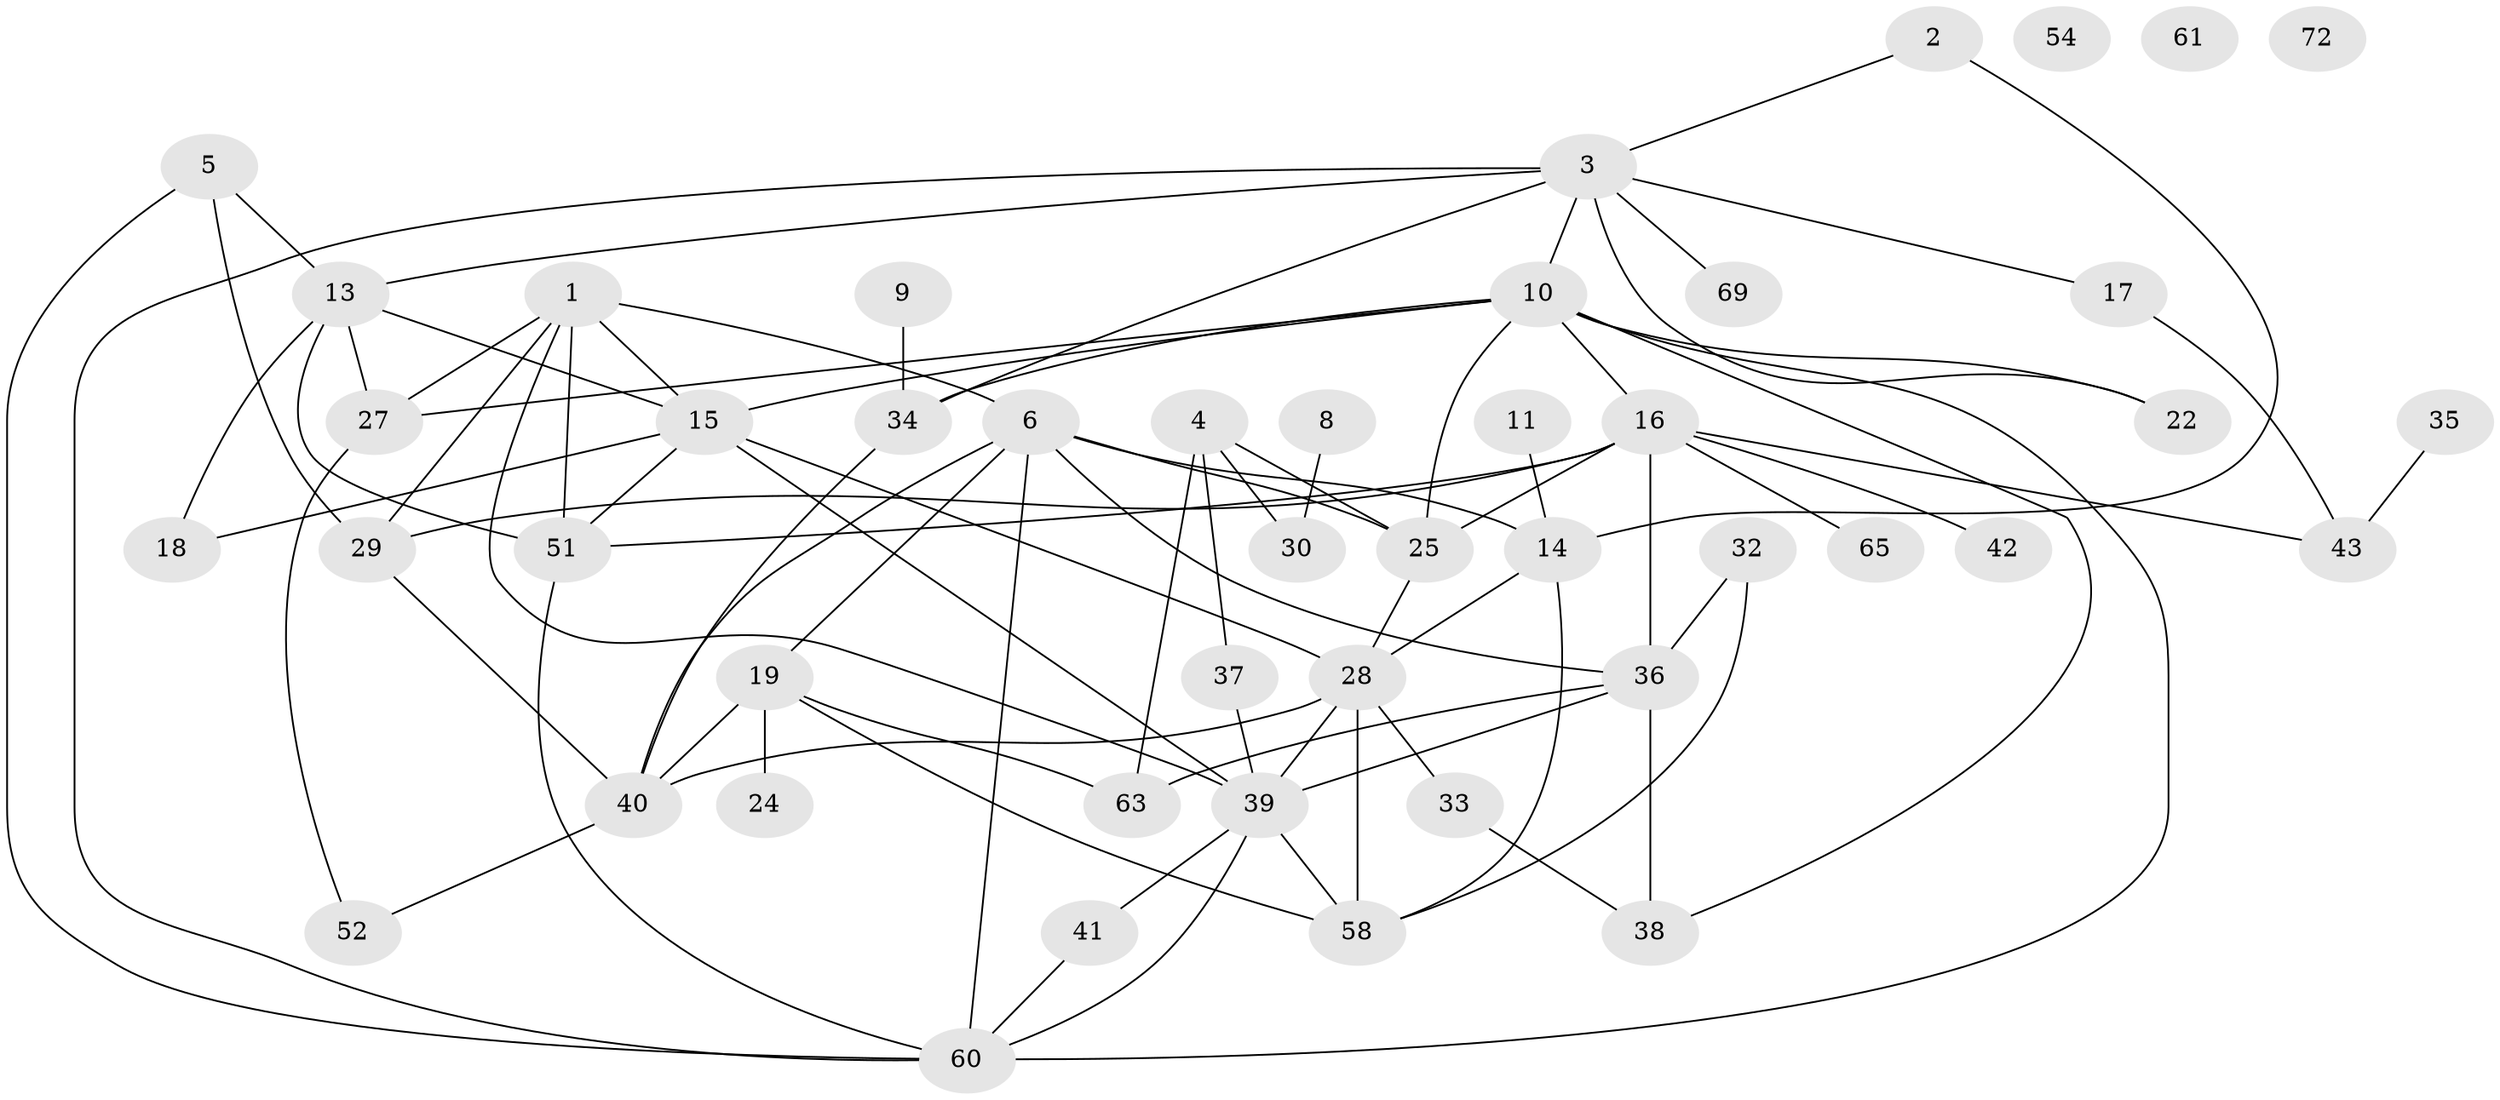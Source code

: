 // original degree distribution, {5: 0.125, 2: 0.19444444444444445, 6: 0.06944444444444445, 3: 0.2777777777777778, 1: 0.16666666666666666, 4: 0.125, 7: 0.013888888888888888, 0: 0.027777777777777776}
// Generated by graph-tools (version 1.1) at 2025/41/03/06/25 10:41:21]
// undirected, 46 vertices, 83 edges
graph export_dot {
graph [start="1"]
  node [color=gray90,style=filled];
  1 [super="+7"];
  2;
  3 [super="+31"];
  4 [super="+21"];
  5;
  6 [super="+45"];
  8;
  9;
  10 [super="+12"];
  11;
  13 [super="+50"];
  14 [super="+59"];
  15 [super="+20"];
  16 [super="+23"];
  17;
  18;
  19 [super="+26"];
  22;
  24;
  25;
  27 [super="+44"];
  28 [super="+53"];
  29 [super="+68"];
  30 [super="+64"];
  32;
  33 [super="+47"];
  34 [super="+49"];
  35;
  36 [super="+48"];
  37 [super="+57"];
  38 [super="+55"];
  39 [super="+67"];
  40 [super="+46"];
  41;
  42;
  43 [super="+56"];
  51 [super="+70"];
  52;
  54 [super="+66"];
  58 [super="+62"];
  60 [super="+71"];
  61;
  63;
  65;
  69;
  72;
  1 -- 27;
  1 -- 51;
  1 -- 15;
  1 -- 39;
  1 -- 29;
  1 -- 6;
  2 -- 14;
  2 -- 3;
  3 -- 17;
  3 -- 22;
  3 -- 34;
  3 -- 60;
  3 -- 13;
  3 -- 69;
  3 -- 10;
  4 -- 63;
  4 -- 25;
  4 -- 30;
  4 -- 37;
  5 -- 29;
  5 -- 60;
  5 -- 13;
  6 -- 60;
  6 -- 19;
  6 -- 36;
  6 -- 40;
  6 -- 25;
  6 -- 14;
  8 -- 30;
  9 -- 34;
  10 -- 60;
  10 -- 27;
  10 -- 38;
  10 -- 22;
  10 -- 25;
  10 -- 15;
  10 -- 34;
  10 -- 16;
  11 -- 14;
  13 -- 15;
  13 -- 51;
  13 -- 18;
  13 -- 27;
  14 -- 28;
  14 -- 58;
  15 -- 18;
  15 -- 51;
  15 -- 39;
  15 -- 28;
  16 -- 42;
  16 -- 29;
  16 -- 51;
  16 -- 65;
  16 -- 36;
  16 -- 25;
  16 -- 43;
  17 -- 43;
  19 -- 63;
  19 -- 24;
  19 -- 40;
  19 -- 58;
  25 -- 28;
  27 -- 52;
  28 -- 39;
  28 -- 40;
  28 -- 58;
  28 -- 33;
  29 -- 40;
  32 -- 58;
  32 -- 36;
  33 -- 38;
  34 -- 40;
  35 -- 43;
  36 -- 38;
  36 -- 39;
  36 -- 63;
  37 -- 39;
  39 -- 60;
  39 -- 41;
  39 -- 58;
  40 -- 52;
  41 -- 60;
  51 -- 60;
}
